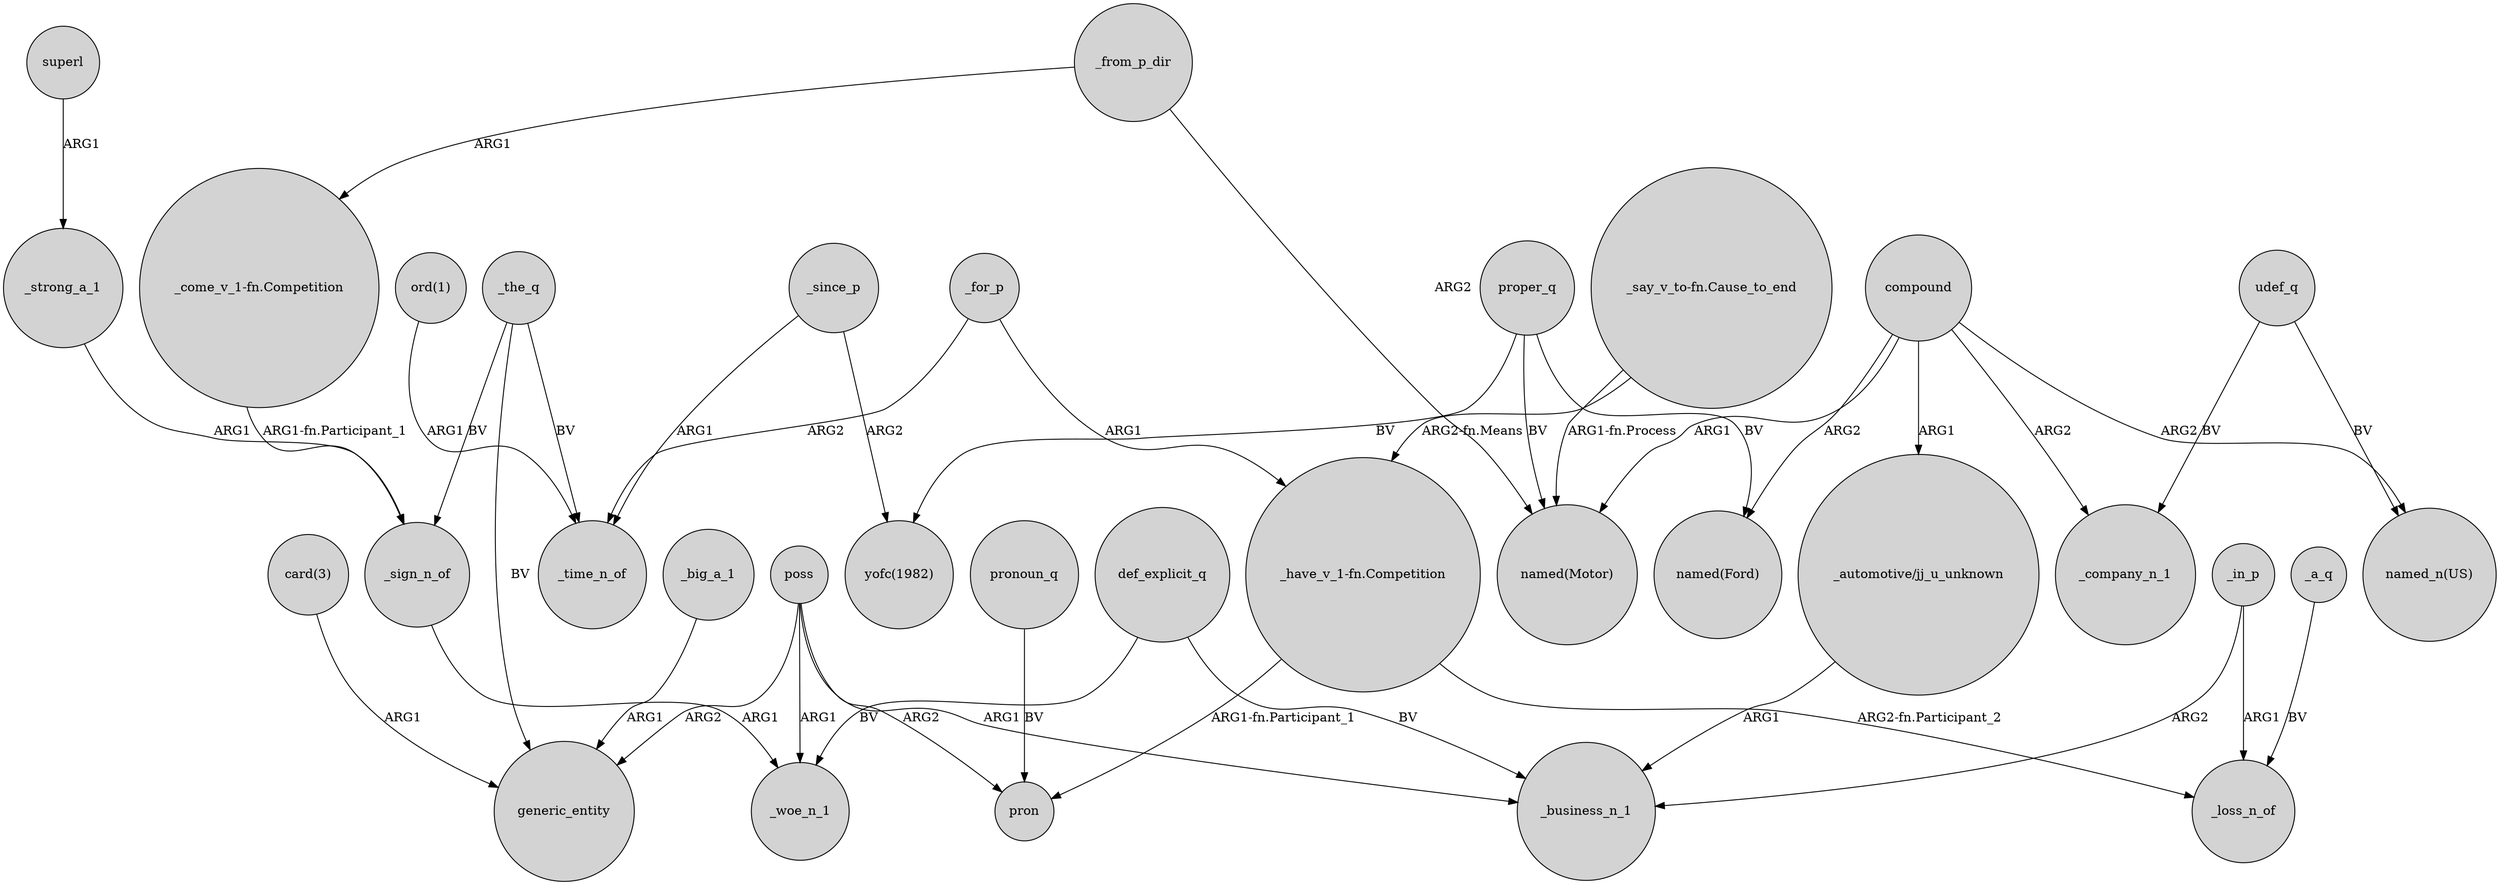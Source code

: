 digraph {
	node [shape=circle style=filled]
	def_explicit_q -> _business_n_1 [label=BV]
	_a_q -> _loss_n_of [label=BV]
	"_automotive/jj_u_unknown" -> _business_n_1 [label=ARG1]
	poss -> _business_n_1 [label=ARG1]
	poss -> _woe_n_1 [label=ARG1]
	proper_q -> "named(Ford)" [label=BV]
	compound -> _company_n_1 [label=ARG2]
	_since_p -> "yofc(1982)" [label=ARG2]
	_strong_a_1 -> _sign_n_of [label=ARG1]
	udef_q -> _company_n_1 [label=BV]
	"card(3)" -> generic_entity [label=ARG1]
	"_have_v_1-fn.Competition" -> pron [label="ARG1-fn.Participant_1"]
	superl -> _strong_a_1 [label=ARG1]
	proper_q -> "named(Motor)" [label=BV]
	proper_q -> "yofc(1982)" [label=BV]
	_sign_n_of -> _woe_n_1 [label=ARG1]
	compound -> "_automotive/jj_u_unknown" [label=ARG1]
	_since_p -> _time_n_of [label=ARG1]
	_in_p -> _loss_n_of [label=ARG1]
	"_come_v_1-fn.Competition" -> _sign_n_of [label="ARG1-fn.Participant_1"]
	compound -> "named(Ford)" [label=ARG2]
	"ord(1)" -> _time_n_of [label=ARG1]
	pronoun_q -> pron [label=BV]
	poss -> generic_entity [label=ARG2]
	poss -> pron [label=ARG2]
	"_have_v_1-fn.Competition" -> _loss_n_of [label="ARG2-fn.Participant_2"]
	def_explicit_q -> _woe_n_1 [label=BV]
	_the_q -> _time_n_of [label=BV]
	_the_q -> generic_entity [label=BV]
	compound -> "named(Motor)" [label=ARG1]
	_from_p_dir -> "named(Motor)" [label=ARG2]
	_for_p -> _time_n_of [label=ARG2]
	_in_p -> _business_n_1 [label=ARG2]
	_for_p -> "_have_v_1-fn.Competition" [label=ARG1]
	_from_p_dir -> "_come_v_1-fn.Competition" [label=ARG1]
	"_say_v_to-fn.Cause_to_end" -> "_have_v_1-fn.Competition" [label="ARG2-fn.Means"]
	compound -> "named_n(US)" [label=ARG2]
	_big_a_1 -> generic_entity [label=ARG1]
	udef_q -> "named_n(US)" [label=BV]
	"_say_v_to-fn.Cause_to_end" -> "named(Motor)" [label="ARG1-fn.Process"]
	_the_q -> _sign_n_of [label=BV]
}
